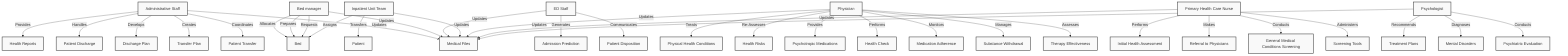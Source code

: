 graph TD
    %% Styles
    classDef default fill:#f9f9f9,stroke:#333,stroke-width:2px;

    Administrative_Staff["Administrative Staff"]
    Admission_Prediction["Admission Prediction"]
    Bed["Bed"]
    Bed_manager["Bed manager"]
    Discharge_Plan["Discharge Plan"]
    ED_Staff["ED Staff"]
    General_Medical_Conditions_Screening["General Medical Conditions Screening"]
    Health_Check["Health Check"]
    Health_Reports["Health Reports"]
    Health_Risks["Health Risks"]
    Initial_Health_Assessment["Initial Health Assessment"]
    Inpatient_Unit_Team["Inpatient Unit Team"]
    Medical_Files["Medical Files"]
    Medication_Adherence["Medication Adherence"]
    Mental_Disorders["Mental Disorders"]
    Patient["Patient"]
    Patient_Discharge["Patient Discharge"]
    Patient_Disposition["Patient Disposition"]
    Patient_Transfer["Patient Transfer"]
    Physical_Health_Conditions["Physical Health Conditions"]
    Physician["Physician"]
    Primary_Health_Care_Nurse["Primary Health Care Nurse"]
    Psychiatric_Evaluation["Psychiatric Evaluation"]
    Psychologist["Psychologist"]
    Psychotropic_Medications["Psychotropic Medications"]
    Referral_to_Physicians["Referral to Physicians"]
    Screening_Tools["Screening Tools"]
    Substance_Withdrawal["Substance Withdrawal"]
    Therapy_Effectiveness["Therapy Effectiveness"]
    Transfer_Plan["Transfer Plan"]
    Treatment_Plans["Treatment Plans"]

    Administrative_Staff -->|Coordinates| Patient_Transfer
    Administrative_Staff -->|Creates| Transfer_Plan
    Administrative_Staff -->|Develops| Discharge_Plan
    Administrative_Staff -->|Handles| Patient_Discharge
    Administrative_Staff -->|Provides| Health_Reports
    Administrative_Staff -->|Updates| Medical_Files
    Bed_manager -->|Allocates| Bed
    Bed_manager -->|Prepares| Bed
    Bed_manager -->|Requests| Bed
    Bed_manager -->|Updates| Medical_Files
    ED_Staff -->|Communicates| Patient_Disposition
    ED_Staff -->|Generates| Admission_Prediction
    ED_Staff -->|Updates| Medical_Files
    Inpatient_Unit_Team -->|Assigns| Bed
    Inpatient_Unit_Team -->|Transfers| Patient
    Inpatient_Unit_Team -->|Updates| Medical_Files
    Physician -->|Assesses| Therapy_Effectiveness
    Physician -->|Manages| Substance_Withdrawal
    Physician -->|Monitors| Medication_Adherence
    Physician -->|Performs| Health_Check
    Physician -->|Provides| Psychotropic_Medications
    Physician -->|Re-Assesses| Health_Risks
    Physician -->|Treats| Physical_Health_Conditions
    Physician -->|Updates| Medical_Files
    Primary_Health_Care_Nurse -->|Administers| Screening_Tools
    Primary_Health_Care_Nurse -->|Conducts| General_Medical_Conditions_Screening
    Primary_Health_Care_Nurse -->|Makes| Referral_to_Physicians
    Primary_Health_Care_Nurse -->|Performs| Initial_Health_Assessment
    Primary_Health_Care_Nurse -->|Updates| Medical_Files
    Psychologist -->|Conducts| Psychiatric_Evaluation
    Psychologist -->|Diagnoses| Mental_Disorders
    Psychologist -->|Recommends| Treatment_Plans
    Psychologist -->|Updates| Medical_Files
